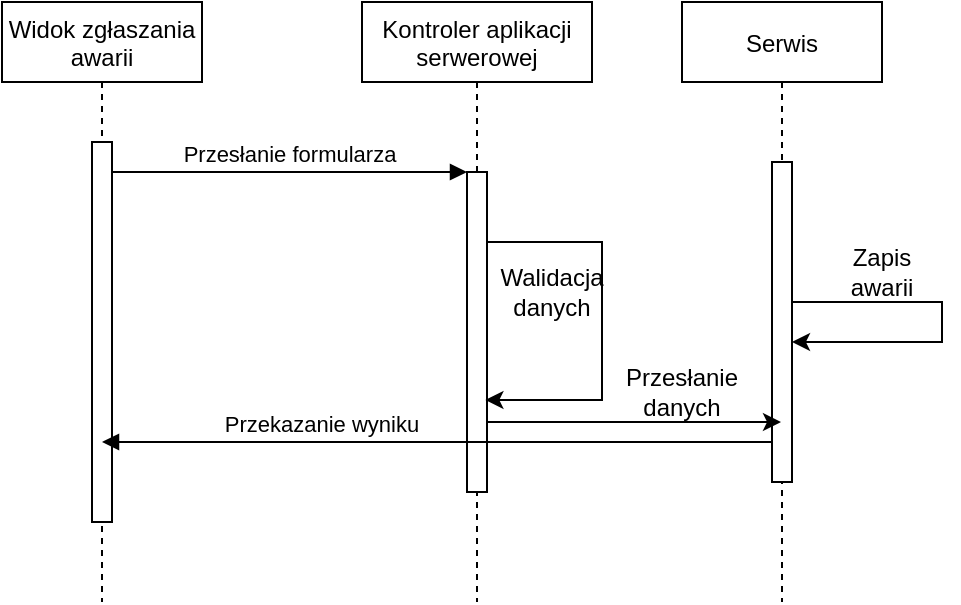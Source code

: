 <mxfile version="16.5.2" type="github">
  <diagram id="kgpKYQtTHZ0yAKxKKP6v" name="Page-1">
    <mxGraphModel dx="632" dy="382" grid="1" gridSize="10" guides="1" tooltips="1" connect="1" arrows="1" fold="1" page="1" pageScale="1" pageWidth="850" pageHeight="1100" math="0" shadow="0">
      <root>
        <mxCell id="0" />
        <mxCell id="1" parent="0" />
        <mxCell id="3nuBFxr9cyL0pnOWT2aG-1" value="Widok zgłaszania&#xa;awarii" style="shape=umlLifeline;perimeter=lifelinePerimeter;container=1;collapsible=0;recursiveResize=0;rounded=0;shadow=0;strokeWidth=1;" parent="1" vertex="1">
          <mxGeometry x="120" y="80" width="100" height="300" as="geometry" />
        </mxCell>
        <mxCell id="3nuBFxr9cyL0pnOWT2aG-2" value="" style="points=[];perimeter=orthogonalPerimeter;rounded=0;shadow=0;strokeWidth=1;" parent="3nuBFxr9cyL0pnOWT2aG-1" vertex="1">
          <mxGeometry x="45" y="70" width="10" height="190" as="geometry" />
        </mxCell>
        <mxCell id="3nuBFxr9cyL0pnOWT2aG-5" value="Kontroler aplikacji&#xa;serwerowej" style="shape=umlLifeline;perimeter=lifelinePerimeter;container=1;collapsible=0;recursiveResize=0;rounded=0;shadow=0;strokeWidth=1;" parent="1" vertex="1">
          <mxGeometry x="300" y="80" width="115" height="300" as="geometry" />
        </mxCell>
        <mxCell id="3nuBFxr9cyL0pnOWT2aG-6" value="" style="points=[];perimeter=orthogonalPerimeter;rounded=0;shadow=0;strokeWidth=1;" parent="3nuBFxr9cyL0pnOWT2aG-5" vertex="1">
          <mxGeometry x="52.5" y="85" width="10" height="160" as="geometry" />
        </mxCell>
        <mxCell id="fZqQUyf0q1ueWSU-W9BL-4" style="edgeStyle=orthogonalEdgeStyle;rounded=0;orthogonalLoop=1;jettySize=auto;html=1;entryX=0.919;entryY=0.711;entryDx=0;entryDy=0;entryPerimeter=0;" edge="1" parent="3nuBFxr9cyL0pnOWT2aG-5" source="3nuBFxr9cyL0pnOWT2aG-6" target="3nuBFxr9cyL0pnOWT2aG-6">
          <mxGeometry relative="1" as="geometry">
            <Array as="points">
              <mxPoint x="120" y="120" />
              <mxPoint x="120" y="199" />
              <mxPoint x="62" y="199" />
            </Array>
          </mxGeometry>
        </mxCell>
        <mxCell id="fZqQUyf0q1ueWSU-W9BL-5" value="Walidacja danych" style="text;html=1;strokeColor=none;fillColor=none;align=center;verticalAlign=middle;whiteSpace=wrap;rounded=0;" vertex="1" parent="3nuBFxr9cyL0pnOWT2aG-5">
          <mxGeometry x="65" y="130" width="60" height="30" as="geometry" />
        </mxCell>
        <mxCell id="3nuBFxr9cyL0pnOWT2aG-8" value="Przesłanie formularza" style="verticalAlign=bottom;endArrow=block;entryX=0;entryY=0;shadow=0;strokeWidth=1;" parent="1" source="3nuBFxr9cyL0pnOWT2aG-2" target="3nuBFxr9cyL0pnOWT2aG-6" edge="1">
          <mxGeometry relative="1" as="geometry">
            <mxPoint x="275" y="160" as="sourcePoint" />
          </mxGeometry>
        </mxCell>
        <mxCell id="3nuBFxr9cyL0pnOWT2aG-9" value="Przekazanie wyniku" style="verticalAlign=bottom;endArrow=block;shadow=0;strokeWidth=1;" parent="1" source="fZqQUyf0q1ueWSU-W9BL-1" target="3nuBFxr9cyL0pnOWT2aG-1" edge="1">
          <mxGeometry x="0.352" relative="1" as="geometry">
            <mxPoint x="240" y="200" as="sourcePoint" />
            <mxPoint x="180" y="200" as="targetPoint" />
            <Array as="points">
              <mxPoint x="290" y="300" />
            </Array>
            <mxPoint as="offset" />
          </mxGeometry>
        </mxCell>
        <mxCell id="fZqQUyf0q1ueWSU-W9BL-1" value="Serwis" style="shape=umlLifeline;perimeter=lifelinePerimeter;container=1;collapsible=0;recursiveResize=0;rounded=0;shadow=0;strokeWidth=1;" vertex="1" parent="1">
          <mxGeometry x="460" y="80" width="100" height="300" as="geometry" />
        </mxCell>
        <mxCell id="fZqQUyf0q1ueWSU-W9BL-2" value="" style="points=[];perimeter=orthogonalPerimeter;rounded=0;shadow=0;strokeWidth=1;" vertex="1" parent="fZqQUyf0q1ueWSU-W9BL-1">
          <mxGeometry x="45" y="80" width="10" height="160" as="geometry" />
        </mxCell>
        <mxCell id="fZqQUyf0q1ueWSU-W9BL-7" value="Przesłanie danych" style="text;html=1;strokeColor=none;fillColor=none;align=center;verticalAlign=middle;whiteSpace=wrap;rounded=0;" vertex="1" parent="fZqQUyf0q1ueWSU-W9BL-1">
          <mxGeometry x="-30" y="180" width="60" height="30" as="geometry" />
        </mxCell>
        <mxCell id="fZqQUyf0q1ueWSU-W9BL-8" style="edgeStyle=orthogonalEdgeStyle;rounded=0;orthogonalLoop=1;jettySize=auto;html=1;" edge="1" parent="fZqQUyf0q1ueWSU-W9BL-1" source="fZqQUyf0q1ueWSU-W9BL-2" target="fZqQUyf0q1ueWSU-W9BL-2">
          <mxGeometry relative="1" as="geometry">
            <Array as="points">
              <mxPoint x="130" y="160" />
            </Array>
          </mxGeometry>
        </mxCell>
        <mxCell id="fZqQUyf0q1ueWSU-W9BL-6" style="edgeStyle=orthogonalEdgeStyle;rounded=0;orthogonalLoop=1;jettySize=auto;html=1;" edge="1" parent="1" source="3nuBFxr9cyL0pnOWT2aG-6" target="fZqQUyf0q1ueWSU-W9BL-1">
          <mxGeometry relative="1" as="geometry">
            <Array as="points">
              <mxPoint x="390" y="290" />
              <mxPoint x="390" y="290" />
            </Array>
          </mxGeometry>
        </mxCell>
        <mxCell id="fZqQUyf0q1ueWSU-W9BL-9" value="Zapis awarii" style="text;html=1;strokeColor=none;fillColor=none;align=center;verticalAlign=middle;whiteSpace=wrap;rounded=0;" vertex="1" parent="1">
          <mxGeometry x="530" y="200" width="60" height="30" as="geometry" />
        </mxCell>
      </root>
    </mxGraphModel>
  </diagram>
</mxfile>

